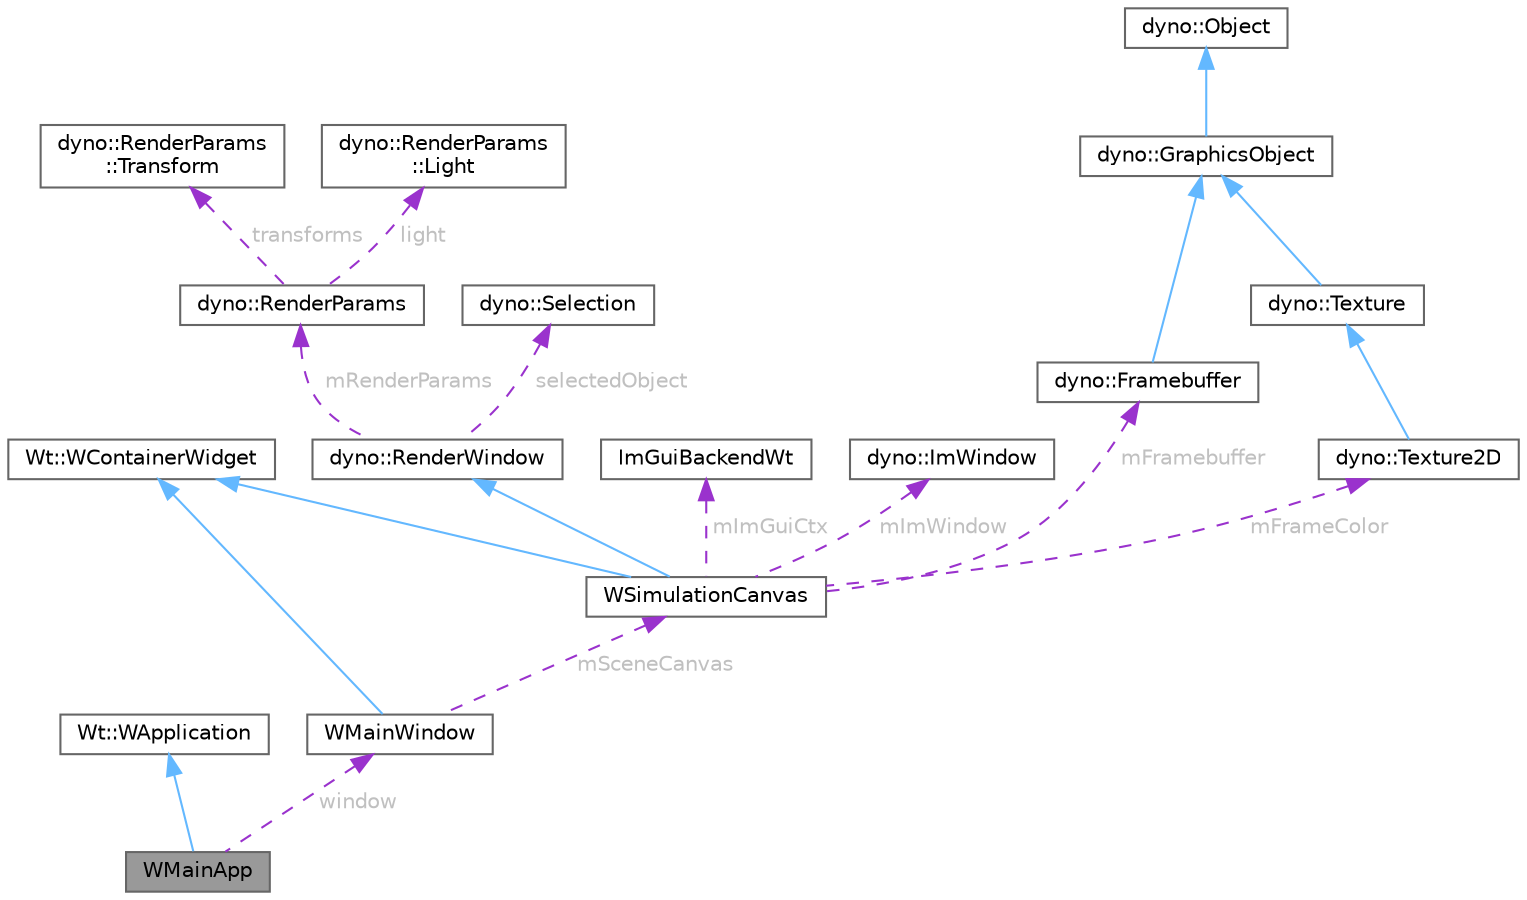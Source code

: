 digraph "WMainApp"
{
 // LATEX_PDF_SIZE
  bgcolor="transparent";
  edge [fontname=Helvetica,fontsize=10,labelfontname=Helvetica,labelfontsize=10];
  node [fontname=Helvetica,fontsize=10,shape=box,height=0.2,width=0.4];
  Node1 [id="Node000001",label="WMainApp",height=0.2,width=0.4,color="gray40", fillcolor="grey60", style="filled", fontcolor="black",tooltip=" "];
  Node2 -> Node1 [id="edge1_Node000001_Node000002",dir="back",color="steelblue1",style="solid",tooltip=" "];
  Node2 [id="Node000002",label="Wt::WApplication",height=0.2,width=0.4,color="gray40", fillcolor="white", style="filled",tooltip=" "];
  Node3 -> Node1 [id="edge2_Node000001_Node000003",dir="back",color="darkorchid3",style="dashed",tooltip=" ",label=" window",fontcolor="grey" ];
  Node3 [id="Node000003",label="WMainWindow",height=0.2,width=0.4,color="gray40", fillcolor="white", style="filled",URL="$class_w_main_window.html",tooltip=" "];
  Node4 -> Node3 [id="edge3_Node000003_Node000004",dir="back",color="steelblue1",style="solid",tooltip=" "];
  Node4 [id="Node000004",label="Wt::WContainerWidget",height=0.2,width=0.4,color="gray40", fillcolor="white", style="filled",tooltip=" "];
  Node5 -> Node3 [id="edge4_Node000003_Node000005",dir="back",color="darkorchid3",style="dashed",tooltip=" ",label=" mSceneCanvas",fontcolor="grey" ];
  Node5 [id="Node000005",label="WSimulationCanvas",height=0.2,width=0.4,color="gray40", fillcolor="white", style="filled",URL="$class_w_simulation_canvas.html",tooltip=" "];
  Node4 -> Node5 [id="edge5_Node000005_Node000004",dir="back",color="steelblue1",style="solid",tooltip=" "];
  Node6 -> Node5 [id="edge6_Node000005_Node000006",dir="back",color="steelblue1",style="solid",tooltip=" "];
  Node6 [id="Node000006",label="dyno::RenderWindow",height=0.2,width=0.4,color="gray40", fillcolor="white", style="filled",URL="$classdyno_1_1_render_window.html",tooltip=" "];
  Node7 -> Node6 [id="edge7_Node000006_Node000007",dir="back",color="darkorchid3",style="dashed",tooltip=" ",label=" mRenderParams",fontcolor="grey" ];
  Node7 [id="Node000007",label="dyno::RenderParams",height=0.2,width=0.4,color="gray40", fillcolor="white", style="filled",URL="$structdyno_1_1_render_params.html",tooltip=" "];
  Node8 -> Node7 [id="edge8_Node000007_Node000008",dir="back",color="darkorchid3",style="dashed",tooltip=" ",label=" transforms",fontcolor="grey" ];
  Node8 [id="Node000008",label="dyno::RenderParams\l::Transform",height=0.2,width=0.4,color="gray40", fillcolor="white", style="filled",URL="$structdyno_1_1_render_params_1_1_transform.html",tooltip=" "];
  Node9 -> Node7 [id="edge9_Node000007_Node000009",dir="back",color="darkorchid3",style="dashed",tooltip=" ",label=" light",fontcolor="grey" ];
  Node9 [id="Node000009",label="dyno::RenderParams\l::Light",height=0.2,width=0.4,color="gray40", fillcolor="white", style="filled",URL="$structdyno_1_1_render_params_1_1_light.html",tooltip=" "];
  Node10 -> Node6 [id="edge10_Node000006_Node000010",dir="back",color="darkorchid3",style="dashed",tooltip=" ",label=" selectedObject",fontcolor="grey" ];
  Node10 [id="Node000010",label="dyno::Selection",height=0.2,width=0.4,color="gray40", fillcolor="white", style="filled",URL="$structdyno_1_1_selection.html",tooltip=" "];
  Node11 -> Node5 [id="edge11_Node000005_Node000011",dir="back",color="darkorchid3",style="dashed",tooltip=" ",label=" mImGuiCtx",fontcolor="grey" ];
  Node11 [id="Node000011",label="ImGuiBackendWt",height=0.2,width=0.4,color="gray40", fillcolor="white", style="filled",URL="$class_im_gui_backend_wt.html",tooltip=" "];
  Node12 -> Node5 [id="edge12_Node000005_Node000012",dir="back",color="darkorchid3",style="dashed",tooltip=" ",label=" mImWindow",fontcolor="grey" ];
  Node12 [id="Node000012",label="dyno::ImWindow",height=0.2,width=0.4,color="gray40", fillcolor="white", style="filled",URL="$classdyno_1_1_im_window.html",tooltip=" "];
  Node13 -> Node5 [id="edge13_Node000005_Node000013",dir="back",color="darkorchid3",style="dashed",tooltip=" ",label=" mFramebuffer",fontcolor="grey" ];
  Node13 [id="Node000013",label="dyno::Framebuffer",height=0.2,width=0.4,color="gray40", fillcolor="white", style="filled",URL="$classdyno_1_1_framebuffer.html",tooltip=" "];
  Node14 -> Node13 [id="edge14_Node000013_Node000014",dir="back",color="steelblue1",style="solid",tooltip=" "];
  Node14 [id="Node000014",label="dyno::GraphicsObject",height=0.2,width=0.4,color="gray40", fillcolor="white", style="filled",URL="$classdyno_1_1_graphics_object.html",tooltip=" "];
  Node15 -> Node14 [id="edge15_Node000014_Node000015",dir="back",color="steelblue1",style="solid",tooltip=" "];
  Node15 [id="Node000015",label="dyno::Object",height=0.2,width=0.4,color="gray40", fillcolor="white", style="filled",URL="$classdyno_1_1_object.html",tooltip=" "];
  Node16 -> Node5 [id="edge16_Node000005_Node000016",dir="back",color="darkorchid3",style="dashed",tooltip=" ",label=" mFrameColor",fontcolor="grey" ];
  Node16 [id="Node000016",label="dyno::Texture2D",height=0.2,width=0.4,color="gray40", fillcolor="white", style="filled",URL="$classdyno_1_1_texture2_d.html",tooltip=" "];
  Node17 -> Node16 [id="edge17_Node000016_Node000017",dir="back",color="steelblue1",style="solid",tooltip=" "];
  Node17 [id="Node000017",label="dyno::Texture",height=0.2,width=0.4,color="gray40", fillcolor="white", style="filled",URL="$classdyno_1_1_texture.html",tooltip=" "];
  Node14 -> Node17 [id="edge18_Node000017_Node000014",dir="back",color="steelblue1",style="solid",tooltip=" "];
}
